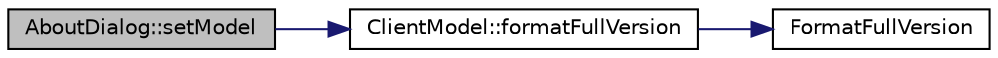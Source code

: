 digraph "AboutDialog::setModel"
{
  edge [fontname="Helvetica",fontsize="10",labelfontname="Helvetica",labelfontsize="10"];
  node [fontname="Helvetica",fontsize="10",shape=record];
  rankdir="LR";
  Node6 [label="AboutDialog::setModel",height=0.2,width=0.4,color="black", fillcolor="grey75", style="filled", fontcolor="black"];
  Node6 -> Node7 [color="midnightblue",fontsize="10",style="solid",fontname="Helvetica"];
  Node7 [label="ClientModel::formatFullVersion",height=0.2,width=0.4,color="black", fillcolor="white", style="filled",URL="$df/d25/class_client_model.html#ae9448d6f2a7f99467152b17f7044eb12"];
  Node7 -> Node8 [color="midnightblue",fontsize="10",style="solid",fontname="Helvetica"];
  Node8 [label="FormatFullVersion",height=0.2,width=0.4,color="black", fillcolor="white", style="filled",URL="$df/d2d/util_8cpp.html#ac2170cca99e9347171fca492ae533d96"];
}
